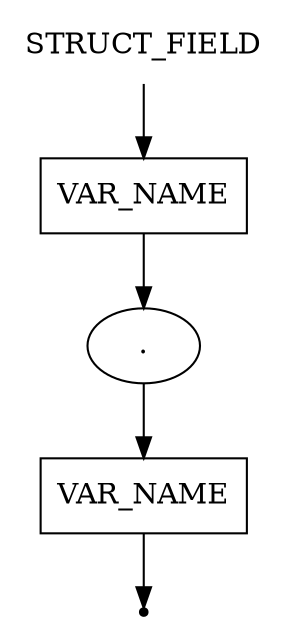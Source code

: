 digraph STRUCT_FIELD {
    start [label=STRUCT_FIELD shape=plaintext]
    var_name_1 [label=VAR_NAME shape=box]
    dot [label="." shape=oval]
    var_name_2 [label=VAR_NAME shape=box]
    end [label="" shape=point]

    start -> var_name_1
    var_name_1 -> dot
    dot -> var_name_2
    var_name_2 -> end
}